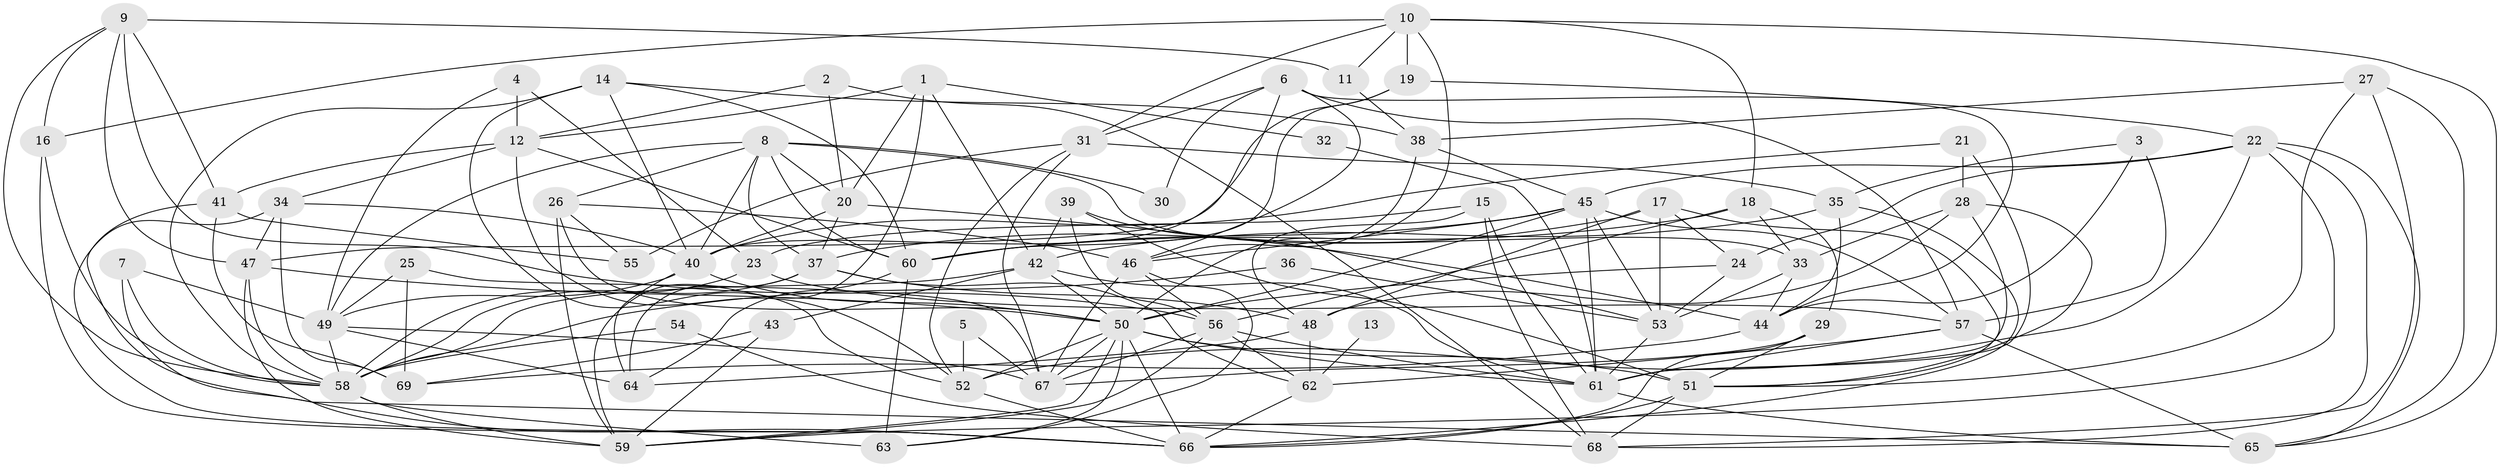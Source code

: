 // original degree distribution, {3: 0.291970802919708, 4: 0.2116788321167883, 5: 0.22627737226277372, 2: 0.13138686131386862, 7: 0.051094890510948905, 6: 0.08759124087591241}
// Generated by graph-tools (version 1.1) at 2025/26/03/09/25 03:26:10]
// undirected, 69 vertices, 191 edges
graph export_dot {
graph [start="1"]
  node [color=gray90,style=filled];
  1;
  2;
  3;
  4;
  5;
  6;
  7;
  8;
  9;
  10;
  11;
  12;
  13;
  14;
  15;
  16;
  17;
  18;
  19;
  20;
  21;
  22;
  23;
  24;
  25;
  26;
  27;
  28;
  29;
  30;
  31;
  32;
  33;
  34;
  35;
  36;
  37;
  38;
  39;
  40;
  41;
  42;
  43;
  44;
  45;
  46;
  47;
  48;
  49;
  50;
  51;
  52;
  53;
  54;
  55;
  56;
  57;
  58;
  59;
  60;
  61;
  62;
  63;
  64;
  65;
  66;
  67;
  68;
  69;
  1 -- 12 [weight=1.0];
  1 -- 20 [weight=1.0];
  1 -- 32 [weight=1.0];
  1 -- 42 [weight=1.0];
  1 -- 64 [weight=1.0];
  2 -- 12 [weight=1.0];
  2 -- 20 [weight=1.0];
  2 -- 68 [weight=1.0];
  3 -- 35 [weight=1.0];
  3 -- 44 [weight=1.0];
  3 -- 57 [weight=2.0];
  4 -- 12 [weight=1.0];
  4 -- 23 [weight=1.0];
  4 -- 49 [weight=1.0];
  5 -- 52 [weight=1.0];
  5 -- 67 [weight=1.0];
  6 -- 30 [weight=1.0];
  6 -- 31 [weight=1.0];
  6 -- 40 [weight=1.0];
  6 -- 44 [weight=1.0];
  6 -- 46 [weight=1.0];
  6 -- 57 [weight=2.0];
  7 -- 49 [weight=1.0];
  7 -- 58 [weight=1.0];
  7 -- 66 [weight=1.0];
  8 -- 20 [weight=2.0];
  8 -- 26 [weight=1.0];
  8 -- 30 [weight=1.0];
  8 -- 33 [weight=1.0];
  8 -- 37 [weight=1.0];
  8 -- 40 [weight=1.0];
  8 -- 49 [weight=1.0];
  8 -- 60 [weight=1.0];
  9 -- 11 [weight=1.0];
  9 -- 16 [weight=1.0];
  9 -- 41 [weight=1.0];
  9 -- 47 [weight=1.0];
  9 -- 56 [weight=1.0];
  9 -- 58 [weight=1.0];
  10 -- 11 [weight=1.0];
  10 -- 16 [weight=1.0];
  10 -- 18 [weight=1.0];
  10 -- 19 [weight=1.0];
  10 -- 31 [weight=1.0];
  10 -- 50 [weight=1.0];
  10 -- 65 [weight=1.0];
  11 -- 38 [weight=1.0];
  12 -- 34 [weight=1.0];
  12 -- 41 [weight=1.0];
  12 -- 52 [weight=1.0];
  12 -- 60 [weight=1.0];
  13 -- 62 [weight=2.0];
  14 -- 38 [weight=1.0];
  14 -- 40 [weight=1.0];
  14 -- 52 [weight=1.0];
  14 -- 58 [weight=1.0];
  14 -- 60 [weight=1.0];
  15 -- 23 [weight=1.0];
  15 -- 48 [weight=1.0];
  15 -- 61 [weight=1.0];
  15 -- 68 [weight=1.0];
  16 -- 58 [weight=1.0];
  16 -- 66 [weight=1.0];
  17 -- 24 [weight=1.0];
  17 -- 37 [weight=1.0];
  17 -- 48 [weight=1.0];
  17 -- 51 [weight=1.0];
  17 -- 53 [weight=1.0];
  18 -- 29 [weight=1.0];
  18 -- 33 [weight=1.0];
  18 -- 56 [weight=1.0];
  18 -- 60 [weight=1.0];
  19 -- 22 [weight=1.0];
  19 -- 47 [weight=2.0];
  19 -- 60 [weight=1.0];
  20 -- 37 [weight=1.0];
  20 -- 40 [weight=1.0];
  20 -- 44 [weight=1.0];
  21 -- 28 [weight=1.0];
  21 -- 40 [weight=1.0];
  21 -- 61 [weight=1.0];
  22 -- 24 [weight=1.0];
  22 -- 45 [weight=1.0];
  22 -- 52 [weight=1.0];
  22 -- 59 [weight=1.0];
  22 -- 65 [weight=1.0];
  22 -- 68 [weight=1.0];
  23 -- 57 [weight=1.0];
  23 -- 58 [weight=2.0];
  24 -- 50 [weight=1.0];
  24 -- 53 [weight=1.0];
  25 -- 49 [weight=1.0];
  25 -- 67 [weight=1.0];
  25 -- 69 [weight=1.0];
  26 -- 46 [weight=1.0];
  26 -- 50 [weight=1.0];
  26 -- 55 [weight=1.0];
  26 -- 59 [weight=1.0];
  27 -- 38 [weight=1.0];
  27 -- 51 [weight=1.0];
  27 -- 65 [weight=1.0];
  27 -- 68 [weight=1.0];
  28 -- 33 [weight=1.0];
  28 -- 48 [weight=1.0];
  28 -- 51 [weight=1.0];
  28 -- 61 [weight=1.0];
  29 -- 51 [weight=1.0];
  29 -- 66 [weight=1.0];
  29 -- 67 [weight=1.0];
  31 -- 35 [weight=1.0];
  31 -- 52 [weight=1.0];
  31 -- 55 [weight=1.0];
  31 -- 67 [weight=1.0];
  32 -- 61 [weight=1.0];
  33 -- 44 [weight=1.0];
  33 -- 53 [weight=1.0];
  34 -- 40 [weight=1.0];
  34 -- 47 [weight=1.0];
  34 -- 66 [weight=1.0];
  34 -- 69 [weight=1.0];
  35 -- 42 [weight=1.0];
  35 -- 44 [weight=1.0];
  35 -- 66 [weight=1.0];
  36 -- 53 [weight=1.0];
  36 -- 58 [weight=1.0];
  37 -- 48 [weight=1.0];
  37 -- 58 [weight=1.0];
  37 -- 59 [weight=1.0];
  37 -- 62 [weight=1.0];
  38 -- 45 [weight=1.0];
  38 -- 46 [weight=1.0];
  39 -- 42 [weight=1.0];
  39 -- 51 [weight=1.0];
  39 -- 53 [weight=1.0];
  39 -- 56 [weight=1.0];
  40 -- 49 [weight=1.0];
  40 -- 50 [weight=1.0];
  40 -- 64 [weight=1.0];
  41 -- 55 [weight=1.0];
  41 -- 65 [weight=1.0];
  41 -- 69 [weight=1.0];
  42 -- 43 [weight=1.0];
  42 -- 50 [weight=1.0];
  42 -- 58 [weight=1.0];
  42 -- 61 [weight=1.0];
  43 -- 59 [weight=1.0];
  43 -- 69 [weight=1.0];
  44 -- 69 [weight=1.0];
  45 -- 46 [weight=1.0];
  45 -- 50 [weight=1.0];
  45 -- 53 [weight=1.0];
  45 -- 57 [weight=1.0];
  45 -- 60 [weight=1.0];
  45 -- 61 [weight=1.0];
  46 -- 56 [weight=1.0];
  46 -- 63 [weight=1.0];
  46 -- 67 [weight=1.0];
  47 -- 50 [weight=1.0];
  47 -- 58 [weight=1.0];
  47 -- 59 [weight=1.0];
  48 -- 62 [weight=1.0];
  48 -- 64 [weight=1.0];
  49 -- 58 [weight=1.0];
  49 -- 64 [weight=1.0];
  49 -- 67 [weight=1.0];
  50 -- 51 [weight=2.0];
  50 -- 52 [weight=1.0];
  50 -- 59 [weight=1.0];
  50 -- 61 [weight=1.0];
  50 -- 63 [weight=1.0];
  50 -- 66 [weight=1.0];
  50 -- 67 [weight=1.0];
  51 -- 66 [weight=1.0];
  51 -- 68 [weight=1.0];
  52 -- 66 [weight=1.0];
  53 -- 61 [weight=1.0];
  54 -- 58 [weight=1.0];
  54 -- 68 [weight=1.0];
  56 -- 59 [weight=1.0];
  56 -- 61 [weight=1.0];
  56 -- 62 [weight=1.0];
  56 -- 67 [weight=1.0];
  57 -- 61 [weight=1.0];
  57 -- 62 [weight=1.0];
  57 -- 65 [weight=1.0];
  58 -- 59 [weight=1.0];
  58 -- 63 [weight=2.0];
  60 -- 63 [weight=1.0];
  60 -- 64 [weight=1.0];
  61 -- 65 [weight=1.0];
  62 -- 66 [weight=1.0];
}
